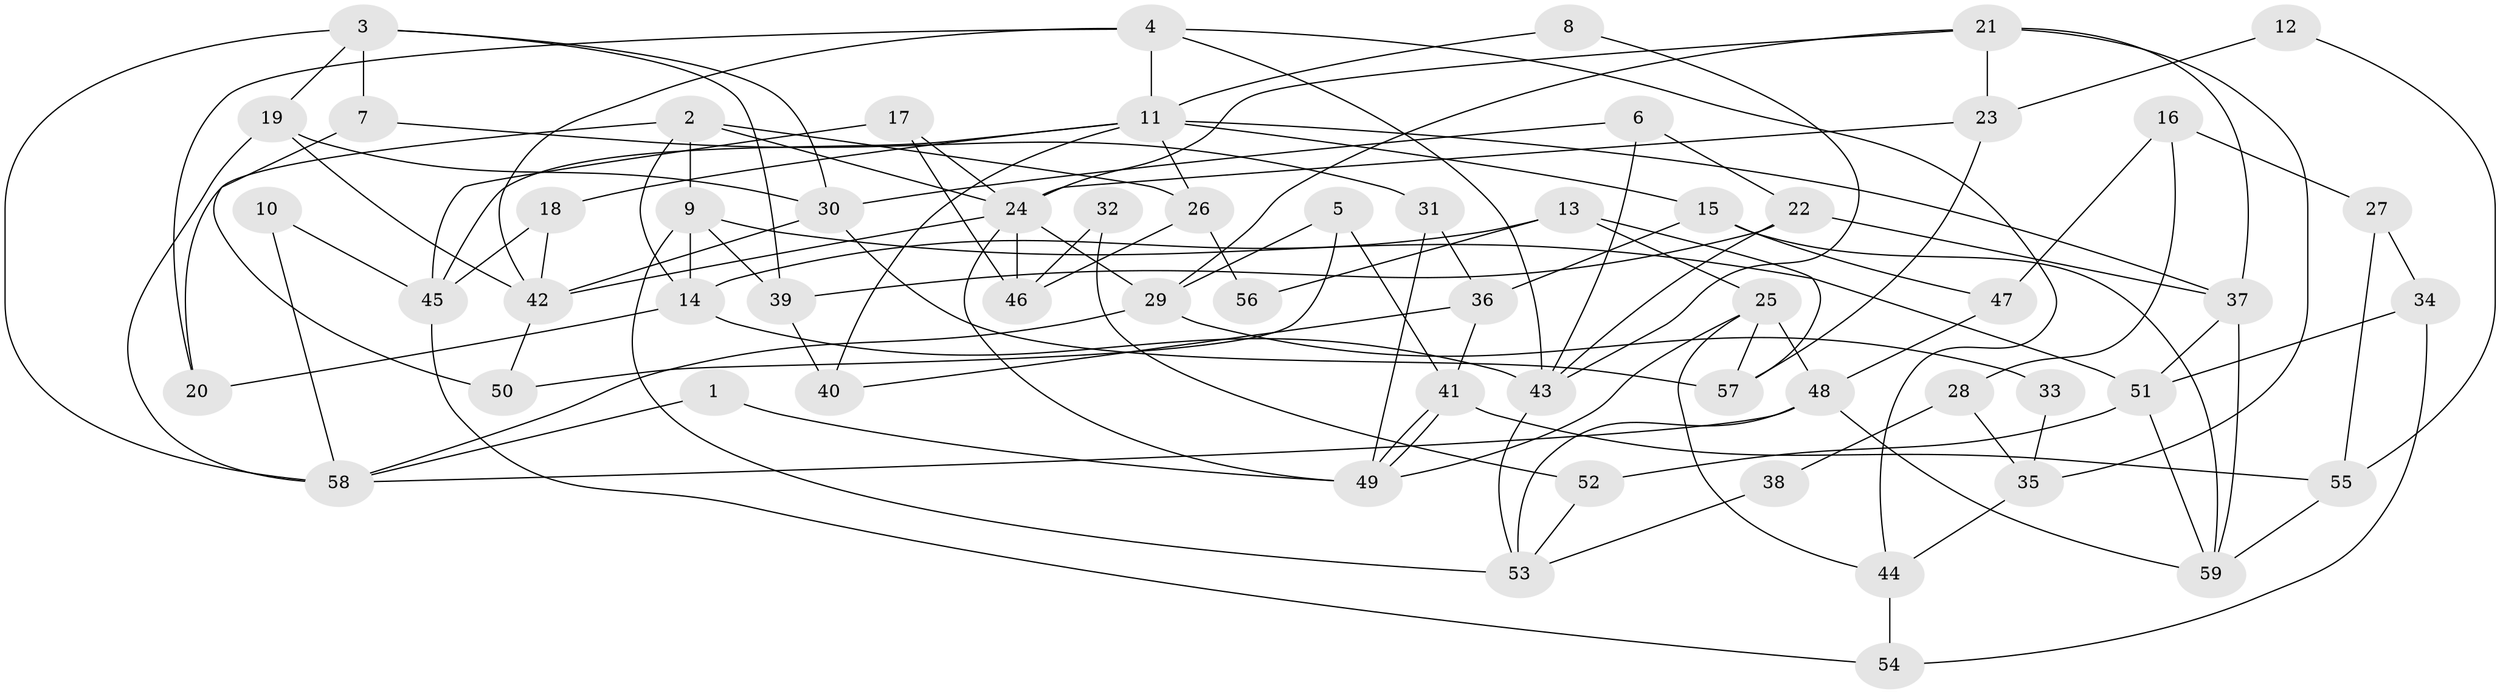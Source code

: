 // coarse degree distribution, {2: 0.2, 7: 0.11428571428571428, 11: 0.02857142857142857, 10: 0.05714285714285714, 8: 0.05714285714285714, 6: 0.02857142857142857, 5: 0.08571428571428572, 4: 0.2, 3: 0.22857142857142856}
// Generated by graph-tools (version 1.1) at 2025/18/03/04/25 18:18:57]
// undirected, 59 vertices, 118 edges
graph export_dot {
graph [start="1"]
  node [color=gray90,style=filled];
  1;
  2;
  3;
  4;
  5;
  6;
  7;
  8;
  9;
  10;
  11;
  12;
  13;
  14;
  15;
  16;
  17;
  18;
  19;
  20;
  21;
  22;
  23;
  24;
  25;
  26;
  27;
  28;
  29;
  30;
  31;
  32;
  33;
  34;
  35;
  36;
  37;
  38;
  39;
  40;
  41;
  42;
  43;
  44;
  45;
  46;
  47;
  48;
  49;
  50;
  51;
  52;
  53;
  54;
  55;
  56;
  57;
  58;
  59;
  1 -- 58;
  1 -- 49;
  2 -- 20;
  2 -- 24;
  2 -- 9;
  2 -- 14;
  2 -- 26;
  3 -- 39;
  3 -- 30;
  3 -- 7;
  3 -- 19;
  3 -- 58;
  4 -- 43;
  4 -- 42;
  4 -- 11;
  4 -- 20;
  4 -- 44;
  5 -- 29;
  5 -- 41;
  5 -- 50;
  6 -- 43;
  6 -- 30;
  6 -- 22;
  7 -- 50;
  7 -- 31;
  8 -- 43;
  8 -- 11;
  9 -- 14;
  9 -- 39;
  9 -- 51;
  9 -- 53;
  10 -- 45;
  10 -- 58;
  11 -- 18;
  11 -- 15;
  11 -- 26;
  11 -- 37;
  11 -- 40;
  11 -- 45;
  12 -- 23;
  12 -- 55;
  13 -- 14;
  13 -- 25;
  13 -- 56;
  13 -- 57;
  14 -- 43;
  14 -- 20;
  15 -- 36;
  15 -- 47;
  15 -- 59;
  16 -- 47;
  16 -- 27;
  16 -- 28;
  17 -- 24;
  17 -- 46;
  17 -- 45;
  18 -- 42;
  18 -- 45;
  19 -- 42;
  19 -- 30;
  19 -- 58;
  21 -- 37;
  21 -- 23;
  21 -- 24;
  21 -- 29;
  21 -- 35;
  22 -- 37;
  22 -- 39;
  22 -- 43;
  23 -- 57;
  23 -- 24;
  24 -- 29;
  24 -- 42;
  24 -- 46;
  24 -- 49;
  25 -- 49;
  25 -- 48;
  25 -- 44;
  25 -- 57;
  26 -- 46;
  26 -- 56;
  27 -- 34;
  27 -- 55;
  28 -- 35;
  28 -- 38;
  29 -- 58;
  29 -- 33;
  30 -- 57;
  30 -- 42;
  31 -- 49;
  31 -- 36;
  32 -- 52;
  32 -- 46;
  33 -- 35;
  34 -- 51;
  34 -- 54;
  35 -- 44;
  36 -- 40;
  36 -- 41;
  37 -- 51;
  37 -- 59;
  38 -- 53;
  39 -- 40;
  41 -- 49;
  41 -- 49;
  41 -- 55;
  42 -- 50;
  43 -- 53;
  44 -- 54;
  45 -- 54;
  47 -- 48;
  48 -- 59;
  48 -- 58;
  48 -- 53;
  51 -- 59;
  51 -- 52;
  52 -- 53;
  55 -- 59;
}
